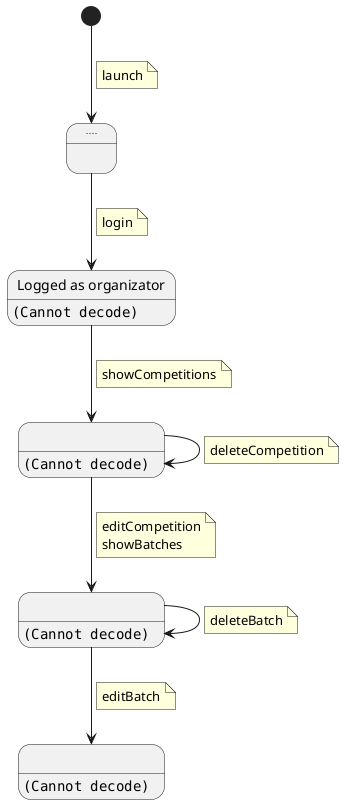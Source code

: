 @startuml

state "...." as launch
state "Logged as organizator" as login
login: <img:./images/4_organizerMain.png>

[*] --> launch
note on link
  launch
end note

launch --> login
note on link
  login
end note

state " " as showCompetitions
showCompetitions: <img:./images/4_1_showCompetitions.png>

state " " as editCompetition
editCompetition: <img:./images/4_1_1_editCompetition.png>


login --> showCompetitions
note on link
  showCompetitions
end note

showCompetitions --> showCompetitions
note on link
  deleteCompetition
end note

showCompetitions --> editCompetition
note on link
  editCompetition
  showBatches
end note

editCompetition --> editCompetition
note on link
  deleteBatch
end note

state " " as editBatch
editBatch:  <img:./images/4_1_1_1_editBatch.png>

editCompetition --> editBatch
note on link
  editBatch
end note


'state " " as editBatch
'state " " as deleteBatch
'state " " as assignLifterToBatch
'state " " as unassignLifterToBatch
'state " " as introduceWeighinData

'state " " as downloadAct
'state " " as downloadClassifications

'
'


'
'
'state " " as showInscribedLifters
'showInscribedLifters: <img:./images/3_1_showInscribedLifters.png>
'
'
'login --> showInscribedLifters
'note on link
'  showInscribedLifters
'end note
'
'state " " as inscribeLifter
'inscribeLifter: <img:./images/3_1_1_inscribeLifter.png>
'showInscribedLifters --> inscribeLifter
'note on link
'  inscribeLifter
'end note
'
'showInscribedLifters --> showInscribedLifters
'note on link
'  uninscribeLifter
'end note

@enduml